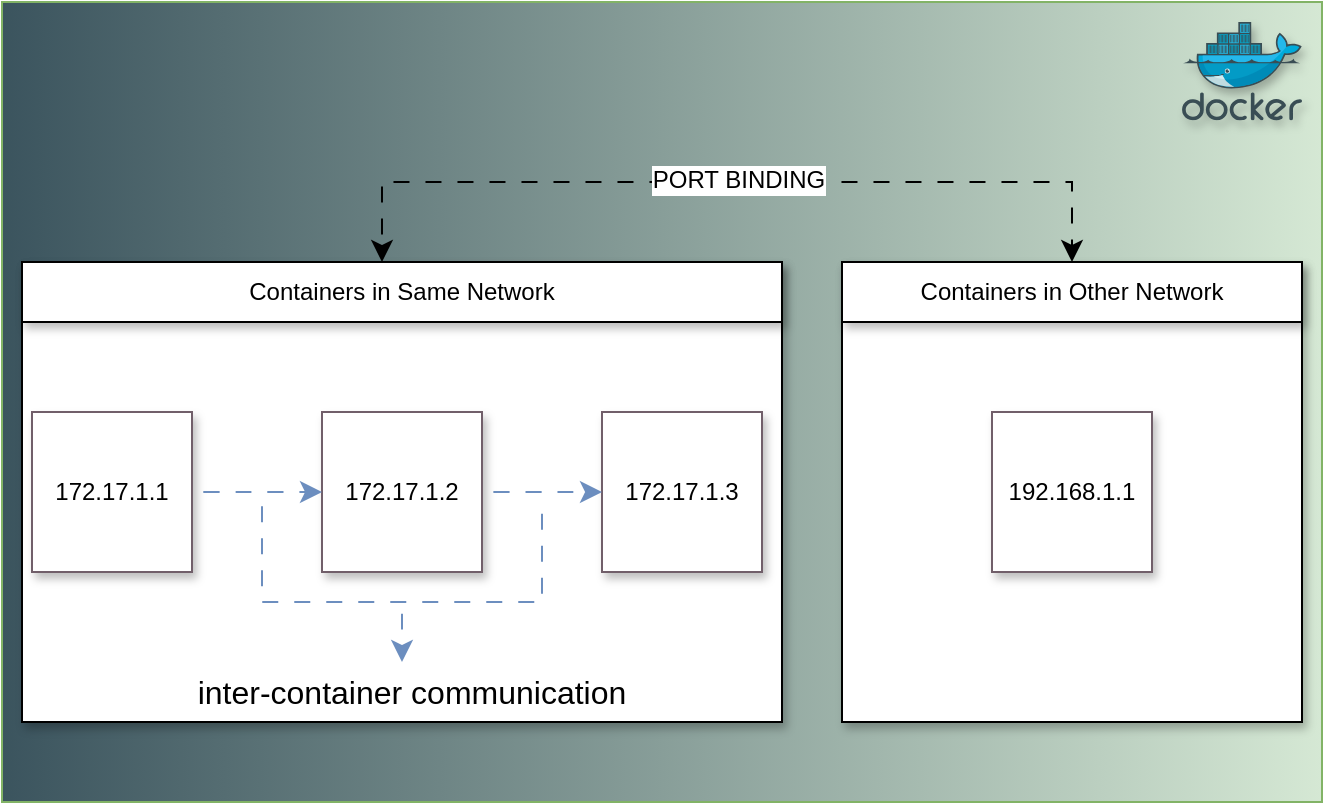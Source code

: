 <mxfile version="24.7.7">
  <diagram name="Page-1" id="aaD9XpsaiDNJ8GKJp8dK">
    <mxGraphModel dx="1034" dy="895" grid="1" gridSize="10" guides="1" tooltips="1" connect="1" arrows="1" fold="1" page="1" pageScale="1" pageWidth="850" pageHeight="1100" math="0" shadow="0">
      <root>
        <mxCell id="0" />
        <mxCell id="1" parent="0" />
        <mxCell id="zoBcbv-2f9L0Bzz-E0j_-1" value="" style="rounded=0;whiteSpace=wrap;html=1;direction=south;fillColor=#d5e8d4;strokeColor=#82b366;gradientColor=#3b545e;" vertex="1" parent="1">
          <mxGeometry x="70" y="260" width="660" height="400" as="geometry" />
        </mxCell>
        <mxCell id="zoBcbv-2f9L0Bzz-E0j_-2" value="" style="rounded=0;whiteSpace=wrap;html=1;shadow=1;" vertex="1" parent="1">
          <mxGeometry x="80" y="390" width="380" height="230" as="geometry" />
        </mxCell>
        <mxCell id="zoBcbv-2f9L0Bzz-E0j_-4" value="172.17.1.3" style="whiteSpace=wrap;html=1;aspect=fixed;rounded=0;strokeColor=#715F6A;shadow=1;" vertex="1" parent="1">
          <mxGeometry x="370" y="465" width="80" height="80" as="geometry" />
        </mxCell>
        <mxCell id="zoBcbv-2f9L0Bzz-E0j_-10" style="edgeStyle=none;curved=1;rounded=0;orthogonalLoop=1;jettySize=auto;html=1;fontSize=12;startSize=8;endSize=8;entryX=0;entryY=0.5;entryDx=0;entryDy=0;flowAnimation=1;fillColor=#dae8fc;strokeColor=#6c8ebf;" edge="1" parent="1" source="zoBcbv-2f9L0Bzz-E0j_-5" target="zoBcbv-2f9L0Bzz-E0j_-4">
          <mxGeometry relative="1" as="geometry" />
        </mxCell>
        <mxCell id="zoBcbv-2f9L0Bzz-E0j_-5" value="172.17.1.2" style="whiteSpace=wrap;html=1;aspect=fixed;rounded=0;strokeColor=#715F6A;shadow=1;" vertex="1" parent="1">
          <mxGeometry x="230" y="465" width="80" height="80" as="geometry" />
        </mxCell>
        <mxCell id="zoBcbv-2f9L0Bzz-E0j_-8" style="edgeStyle=none;curved=1;rounded=0;orthogonalLoop=1;jettySize=auto;html=1;exitX=1;exitY=0.5;exitDx=0;exitDy=0;entryX=0;entryY=0.5;entryDx=0;entryDy=0;fontSize=12;startSize=8;endSize=8;flowAnimation=1;fillColor=#dae8fc;strokeColor=#6c8ebf;" edge="1" parent="1" source="zoBcbv-2f9L0Bzz-E0j_-6" target="zoBcbv-2f9L0Bzz-E0j_-5">
          <mxGeometry relative="1" as="geometry" />
        </mxCell>
        <mxCell id="zoBcbv-2f9L0Bzz-E0j_-6" value="172.17.1.1" style="whiteSpace=wrap;html=1;aspect=fixed;rounded=0;strokeColor=#715F6A;shadow=1;" vertex="1" parent="1">
          <mxGeometry x="85" y="465" width="80" height="80" as="geometry" />
        </mxCell>
        <mxCell id="zoBcbv-2f9L0Bzz-E0j_-11" value="" style="shape=image;html=1;verticalAlign=top;verticalLabelPosition=bottom;labelBackgroundColor=#ffffff;imageAspect=0;aspect=fixed;image=https://cdn1.iconfinder.com/data/icons/unicons-line-vol-3/24/docker-128.png;rounded=0;" vertex="1" parent="1">
          <mxGeometry x="255" y="510" width="30" height="30" as="geometry" />
        </mxCell>
        <mxCell id="zoBcbv-2f9L0Bzz-E0j_-12" value="" style="shape=image;html=1;verticalAlign=top;verticalLabelPosition=bottom;labelBackgroundColor=#ffffff;imageAspect=0;aspect=fixed;image=https://cdn1.iconfinder.com/data/icons/unicons-line-vol-3/24/docker-128.png;rounded=0;" vertex="1" parent="1">
          <mxGeometry x="110" y="510" width="30" height="30" as="geometry" />
        </mxCell>
        <mxCell id="zoBcbv-2f9L0Bzz-E0j_-13" value="" style="shape=image;html=1;verticalAlign=top;verticalLabelPosition=bottom;labelBackgroundColor=#ffffff;imageAspect=0;aspect=fixed;image=https://cdn1.iconfinder.com/data/icons/unicons-line-vol-3/24/docker-128.png;rounded=0;" vertex="1" parent="1">
          <mxGeometry x="400" y="510" width="30" height="30" as="geometry" />
        </mxCell>
        <mxCell id="zoBcbv-2f9L0Bzz-E0j_-15" value="Containers in Same Network" style="rounded=0;whiteSpace=wrap;html=1;shadow=1;" vertex="1" parent="1">
          <mxGeometry x="80" y="390" width="380" height="30" as="geometry" />
        </mxCell>
        <mxCell id="zoBcbv-2f9L0Bzz-E0j_-16" value="" style="whiteSpace=wrap;html=1;aspect=fixed;shadow=1;" vertex="1" parent="1">
          <mxGeometry x="490" y="390" width="230" height="230" as="geometry" />
        </mxCell>
        <mxCell id="zoBcbv-2f9L0Bzz-E0j_-18" value="Containers in Other Network" style="rounded=0;whiteSpace=wrap;html=1;shadow=1;" vertex="1" parent="1">
          <mxGeometry x="490" y="390" width="230" height="30" as="geometry" />
        </mxCell>
        <mxCell id="zoBcbv-2f9L0Bzz-E0j_-19" value="192.168.1.1" style="whiteSpace=wrap;html=1;aspect=fixed;rounded=0;strokeColor=#715F6A;shadow=1;" vertex="1" parent="1">
          <mxGeometry x="565" y="465" width="80" height="80" as="geometry" />
        </mxCell>
        <mxCell id="zoBcbv-2f9L0Bzz-E0j_-22" value="" style="endArrow=classic;startArrow=classic;html=1;rounded=0;fontSize=12;startSize=8;endSize=8;curved=0;flowAnimation=1;" edge="1" parent="1" target="zoBcbv-2f9L0Bzz-E0j_-18">
          <mxGeometry width="50" height="50" relative="1" as="geometry">
            <mxPoint x="260" y="390" as="sourcePoint" />
            <mxPoint x="610" y="300" as="targetPoint" />
            <Array as="points">
              <mxPoint x="260" y="350" />
              <mxPoint x="605" y="350" />
            </Array>
          </mxGeometry>
        </mxCell>
        <mxCell id="zoBcbv-2f9L0Bzz-E0j_-23" value="PORT BINDING" style="edgeLabel;html=1;align=center;verticalAlign=middle;resizable=0;points=[];fontSize=12;" vertex="1" connectable="0" parent="zoBcbv-2f9L0Bzz-E0j_-22">
          <mxGeometry x="0.027" y="1" relative="1" as="geometry">
            <mxPoint as="offset" />
          </mxGeometry>
        </mxCell>
        <mxCell id="zoBcbv-2f9L0Bzz-E0j_-24" value="" style="endArrow=none;html=1;rounded=0;fontSize=12;startSize=8;endSize=8;curved=0;flowAnimation=1;anchorPointDirection=0;flowAnimationTimingFunction=linear;flowAnimationDirection=alternate;fillColor=#dae8fc;strokeColor=#6c8ebf;" edge="1" parent="1">
          <mxGeometry width="50" height="50" relative="1" as="geometry">
            <mxPoint x="340" y="510" as="sourcePoint" />
            <mxPoint x="200" y="510" as="targetPoint" />
            <Array as="points">
              <mxPoint x="340" y="560" />
              <mxPoint x="200" y="560" />
            </Array>
          </mxGeometry>
        </mxCell>
        <mxCell id="zoBcbv-2f9L0Bzz-E0j_-25" value="" style="endArrow=classic;html=1;rounded=0;fontSize=12;startSize=8;endSize=8;curved=1;flowAnimation=1;fillColor=#dae8fc;strokeColor=#6c8ebf;" edge="1" parent="1">
          <mxGeometry width="50" height="50" relative="1" as="geometry">
            <mxPoint x="270" y="560" as="sourcePoint" />
            <mxPoint x="270" y="590" as="targetPoint" />
          </mxGeometry>
        </mxCell>
        <mxCell id="zoBcbv-2f9L0Bzz-E0j_-26" value="&lt;p class=&quot;graf graf--p&quot;&gt;&lt;span style=&quot;font-weight: normal;&quot;&gt;inter-container communication&lt;/span&gt;&lt;/p&gt;" style="text;html=1;align=center;verticalAlign=middle;whiteSpace=wrap;rounded=0;fontSize=16;fontStyle=1" vertex="1" parent="1">
          <mxGeometry x="150" y="590" width="250" height="30" as="geometry" />
        </mxCell>
        <mxCell id="zoBcbv-2f9L0Bzz-E0j_-28" value="" style="image;sketch=0;aspect=fixed;html=1;points=[];align=center;fontSize=12;image=img/lib/mscae/Docker.svg;portConstraintRotation=0;backgroundOutline=0;fillOpacity=100;shadow=1;" vertex="1" parent="1">
          <mxGeometry x="660" y="270" width="60" height="49.2" as="geometry" />
        </mxCell>
      </root>
    </mxGraphModel>
  </diagram>
</mxfile>
